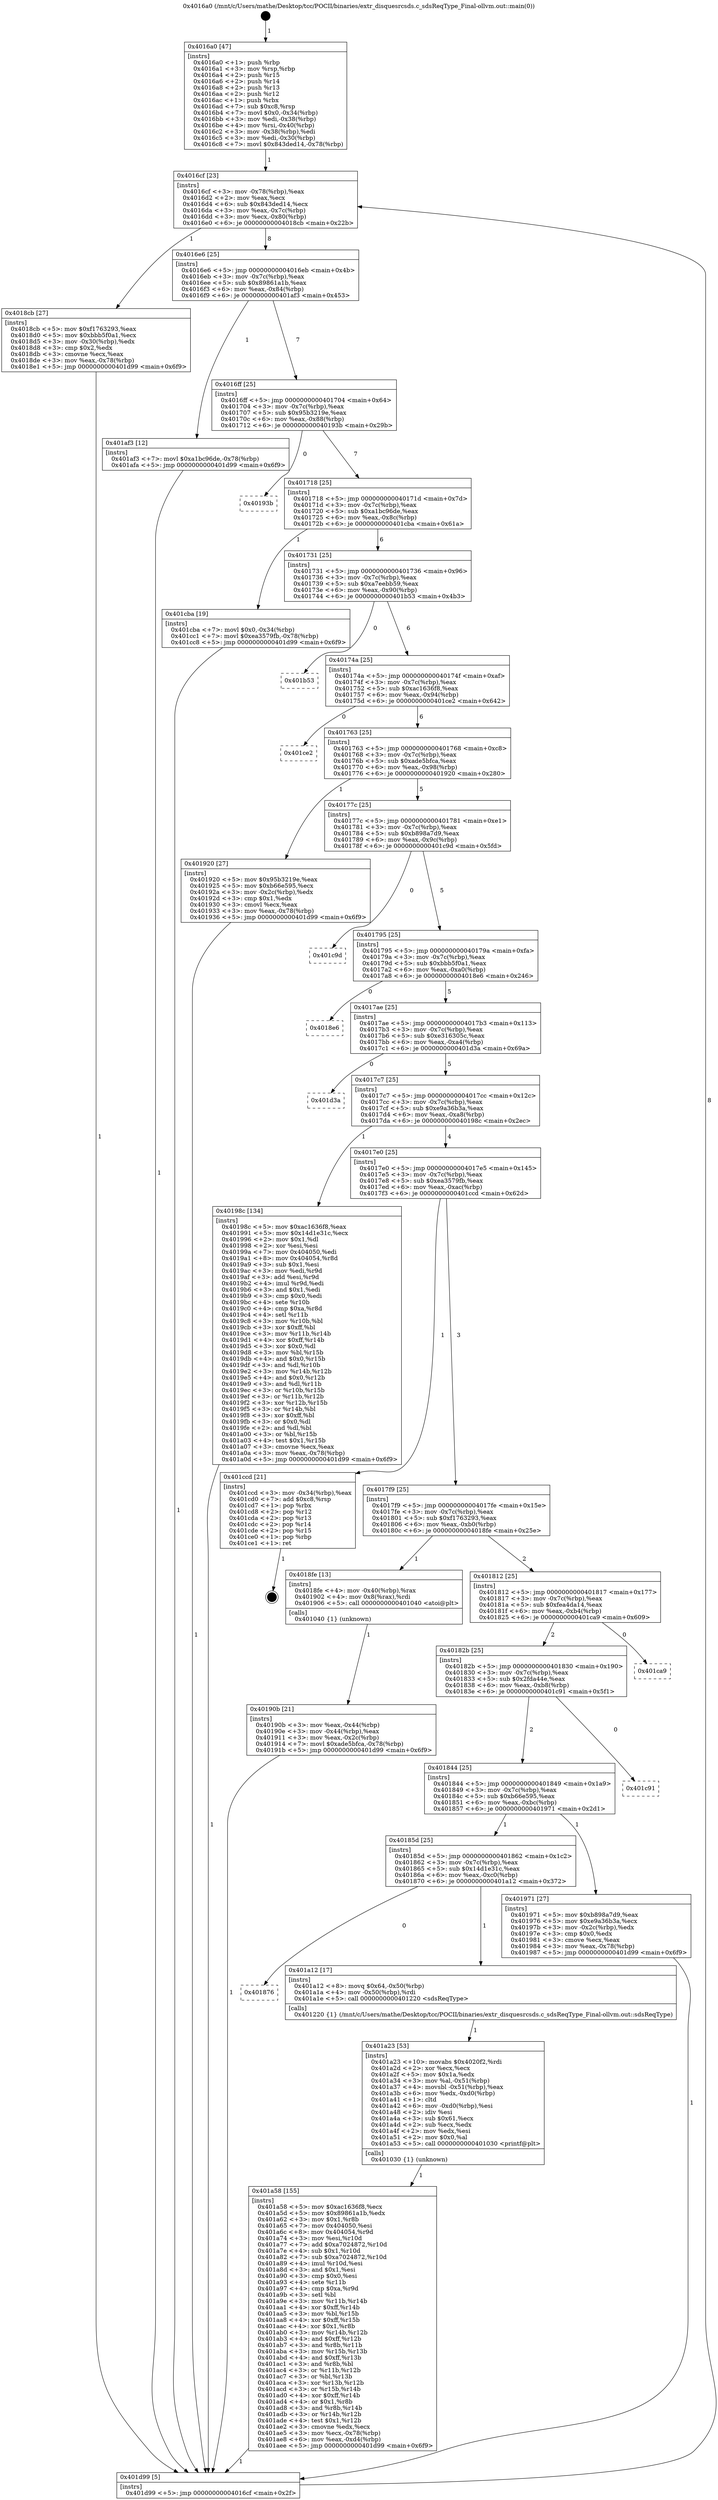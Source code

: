 digraph "0x4016a0" {
  label = "0x4016a0 (/mnt/c/Users/mathe/Desktop/tcc/POCII/binaries/extr_disquesrcsds.c_sdsReqType_Final-ollvm.out::main(0))"
  labelloc = "t"
  node[shape=record]

  Entry [label="",width=0.3,height=0.3,shape=circle,fillcolor=black,style=filled]
  "0x4016cf" [label="{
     0x4016cf [23]\l
     | [instrs]\l
     &nbsp;&nbsp;0x4016cf \<+3\>: mov -0x78(%rbp),%eax\l
     &nbsp;&nbsp;0x4016d2 \<+2\>: mov %eax,%ecx\l
     &nbsp;&nbsp;0x4016d4 \<+6\>: sub $0x843ded14,%ecx\l
     &nbsp;&nbsp;0x4016da \<+3\>: mov %eax,-0x7c(%rbp)\l
     &nbsp;&nbsp;0x4016dd \<+3\>: mov %ecx,-0x80(%rbp)\l
     &nbsp;&nbsp;0x4016e0 \<+6\>: je 00000000004018cb \<main+0x22b\>\l
  }"]
  "0x4018cb" [label="{
     0x4018cb [27]\l
     | [instrs]\l
     &nbsp;&nbsp;0x4018cb \<+5\>: mov $0xf1763293,%eax\l
     &nbsp;&nbsp;0x4018d0 \<+5\>: mov $0xbbb5f0a1,%ecx\l
     &nbsp;&nbsp;0x4018d5 \<+3\>: mov -0x30(%rbp),%edx\l
     &nbsp;&nbsp;0x4018d8 \<+3\>: cmp $0x2,%edx\l
     &nbsp;&nbsp;0x4018db \<+3\>: cmovne %ecx,%eax\l
     &nbsp;&nbsp;0x4018de \<+3\>: mov %eax,-0x78(%rbp)\l
     &nbsp;&nbsp;0x4018e1 \<+5\>: jmp 0000000000401d99 \<main+0x6f9\>\l
  }"]
  "0x4016e6" [label="{
     0x4016e6 [25]\l
     | [instrs]\l
     &nbsp;&nbsp;0x4016e6 \<+5\>: jmp 00000000004016eb \<main+0x4b\>\l
     &nbsp;&nbsp;0x4016eb \<+3\>: mov -0x7c(%rbp),%eax\l
     &nbsp;&nbsp;0x4016ee \<+5\>: sub $0x89861a1b,%eax\l
     &nbsp;&nbsp;0x4016f3 \<+6\>: mov %eax,-0x84(%rbp)\l
     &nbsp;&nbsp;0x4016f9 \<+6\>: je 0000000000401af3 \<main+0x453\>\l
  }"]
  "0x401d99" [label="{
     0x401d99 [5]\l
     | [instrs]\l
     &nbsp;&nbsp;0x401d99 \<+5\>: jmp 00000000004016cf \<main+0x2f\>\l
  }"]
  "0x4016a0" [label="{
     0x4016a0 [47]\l
     | [instrs]\l
     &nbsp;&nbsp;0x4016a0 \<+1\>: push %rbp\l
     &nbsp;&nbsp;0x4016a1 \<+3\>: mov %rsp,%rbp\l
     &nbsp;&nbsp;0x4016a4 \<+2\>: push %r15\l
     &nbsp;&nbsp;0x4016a6 \<+2\>: push %r14\l
     &nbsp;&nbsp;0x4016a8 \<+2\>: push %r13\l
     &nbsp;&nbsp;0x4016aa \<+2\>: push %r12\l
     &nbsp;&nbsp;0x4016ac \<+1\>: push %rbx\l
     &nbsp;&nbsp;0x4016ad \<+7\>: sub $0xc8,%rsp\l
     &nbsp;&nbsp;0x4016b4 \<+7\>: movl $0x0,-0x34(%rbp)\l
     &nbsp;&nbsp;0x4016bb \<+3\>: mov %edi,-0x38(%rbp)\l
     &nbsp;&nbsp;0x4016be \<+4\>: mov %rsi,-0x40(%rbp)\l
     &nbsp;&nbsp;0x4016c2 \<+3\>: mov -0x38(%rbp),%edi\l
     &nbsp;&nbsp;0x4016c5 \<+3\>: mov %edi,-0x30(%rbp)\l
     &nbsp;&nbsp;0x4016c8 \<+7\>: movl $0x843ded14,-0x78(%rbp)\l
  }"]
  Exit [label="",width=0.3,height=0.3,shape=circle,fillcolor=black,style=filled,peripheries=2]
  "0x401af3" [label="{
     0x401af3 [12]\l
     | [instrs]\l
     &nbsp;&nbsp;0x401af3 \<+7\>: movl $0xa1bc96de,-0x78(%rbp)\l
     &nbsp;&nbsp;0x401afa \<+5\>: jmp 0000000000401d99 \<main+0x6f9\>\l
  }"]
  "0x4016ff" [label="{
     0x4016ff [25]\l
     | [instrs]\l
     &nbsp;&nbsp;0x4016ff \<+5\>: jmp 0000000000401704 \<main+0x64\>\l
     &nbsp;&nbsp;0x401704 \<+3\>: mov -0x7c(%rbp),%eax\l
     &nbsp;&nbsp;0x401707 \<+5\>: sub $0x95b3219e,%eax\l
     &nbsp;&nbsp;0x40170c \<+6\>: mov %eax,-0x88(%rbp)\l
     &nbsp;&nbsp;0x401712 \<+6\>: je 000000000040193b \<main+0x29b\>\l
  }"]
  "0x401a58" [label="{
     0x401a58 [155]\l
     | [instrs]\l
     &nbsp;&nbsp;0x401a58 \<+5\>: mov $0xac1636f8,%ecx\l
     &nbsp;&nbsp;0x401a5d \<+5\>: mov $0x89861a1b,%edx\l
     &nbsp;&nbsp;0x401a62 \<+3\>: mov $0x1,%r8b\l
     &nbsp;&nbsp;0x401a65 \<+7\>: mov 0x404050,%esi\l
     &nbsp;&nbsp;0x401a6c \<+8\>: mov 0x404054,%r9d\l
     &nbsp;&nbsp;0x401a74 \<+3\>: mov %esi,%r10d\l
     &nbsp;&nbsp;0x401a77 \<+7\>: add $0xa7024872,%r10d\l
     &nbsp;&nbsp;0x401a7e \<+4\>: sub $0x1,%r10d\l
     &nbsp;&nbsp;0x401a82 \<+7\>: sub $0xa7024872,%r10d\l
     &nbsp;&nbsp;0x401a89 \<+4\>: imul %r10d,%esi\l
     &nbsp;&nbsp;0x401a8d \<+3\>: and $0x1,%esi\l
     &nbsp;&nbsp;0x401a90 \<+3\>: cmp $0x0,%esi\l
     &nbsp;&nbsp;0x401a93 \<+4\>: sete %r11b\l
     &nbsp;&nbsp;0x401a97 \<+4\>: cmp $0xa,%r9d\l
     &nbsp;&nbsp;0x401a9b \<+3\>: setl %bl\l
     &nbsp;&nbsp;0x401a9e \<+3\>: mov %r11b,%r14b\l
     &nbsp;&nbsp;0x401aa1 \<+4\>: xor $0xff,%r14b\l
     &nbsp;&nbsp;0x401aa5 \<+3\>: mov %bl,%r15b\l
     &nbsp;&nbsp;0x401aa8 \<+4\>: xor $0xff,%r15b\l
     &nbsp;&nbsp;0x401aac \<+4\>: xor $0x1,%r8b\l
     &nbsp;&nbsp;0x401ab0 \<+3\>: mov %r14b,%r12b\l
     &nbsp;&nbsp;0x401ab3 \<+4\>: and $0xff,%r12b\l
     &nbsp;&nbsp;0x401ab7 \<+3\>: and %r8b,%r11b\l
     &nbsp;&nbsp;0x401aba \<+3\>: mov %r15b,%r13b\l
     &nbsp;&nbsp;0x401abd \<+4\>: and $0xff,%r13b\l
     &nbsp;&nbsp;0x401ac1 \<+3\>: and %r8b,%bl\l
     &nbsp;&nbsp;0x401ac4 \<+3\>: or %r11b,%r12b\l
     &nbsp;&nbsp;0x401ac7 \<+3\>: or %bl,%r13b\l
     &nbsp;&nbsp;0x401aca \<+3\>: xor %r13b,%r12b\l
     &nbsp;&nbsp;0x401acd \<+3\>: or %r15b,%r14b\l
     &nbsp;&nbsp;0x401ad0 \<+4\>: xor $0xff,%r14b\l
     &nbsp;&nbsp;0x401ad4 \<+4\>: or $0x1,%r8b\l
     &nbsp;&nbsp;0x401ad8 \<+3\>: and %r8b,%r14b\l
     &nbsp;&nbsp;0x401adb \<+3\>: or %r14b,%r12b\l
     &nbsp;&nbsp;0x401ade \<+4\>: test $0x1,%r12b\l
     &nbsp;&nbsp;0x401ae2 \<+3\>: cmovne %edx,%ecx\l
     &nbsp;&nbsp;0x401ae5 \<+3\>: mov %ecx,-0x78(%rbp)\l
     &nbsp;&nbsp;0x401ae8 \<+6\>: mov %eax,-0xd4(%rbp)\l
     &nbsp;&nbsp;0x401aee \<+5\>: jmp 0000000000401d99 \<main+0x6f9\>\l
  }"]
  "0x40193b" [label="{
     0x40193b\l
  }", style=dashed]
  "0x401718" [label="{
     0x401718 [25]\l
     | [instrs]\l
     &nbsp;&nbsp;0x401718 \<+5\>: jmp 000000000040171d \<main+0x7d\>\l
     &nbsp;&nbsp;0x40171d \<+3\>: mov -0x7c(%rbp),%eax\l
     &nbsp;&nbsp;0x401720 \<+5\>: sub $0xa1bc96de,%eax\l
     &nbsp;&nbsp;0x401725 \<+6\>: mov %eax,-0x8c(%rbp)\l
     &nbsp;&nbsp;0x40172b \<+6\>: je 0000000000401cba \<main+0x61a\>\l
  }"]
  "0x401a23" [label="{
     0x401a23 [53]\l
     | [instrs]\l
     &nbsp;&nbsp;0x401a23 \<+10\>: movabs $0x4020f2,%rdi\l
     &nbsp;&nbsp;0x401a2d \<+2\>: xor %ecx,%ecx\l
     &nbsp;&nbsp;0x401a2f \<+5\>: mov $0x1a,%edx\l
     &nbsp;&nbsp;0x401a34 \<+3\>: mov %al,-0x51(%rbp)\l
     &nbsp;&nbsp;0x401a37 \<+4\>: movsbl -0x51(%rbp),%eax\l
     &nbsp;&nbsp;0x401a3b \<+6\>: mov %edx,-0xd0(%rbp)\l
     &nbsp;&nbsp;0x401a41 \<+1\>: cltd\l
     &nbsp;&nbsp;0x401a42 \<+6\>: mov -0xd0(%rbp),%esi\l
     &nbsp;&nbsp;0x401a48 \<+2\>: idiv %esi\l
     &nbsp;&nbsp;0x401a4a \<+3\>: sub $0x61,%ecx\l
     &nbsp;&nbsp;0x401a4d \<+2\>: sub %ecx,%edx\l
     &nbsp;&nbsp;0x401a4f \<+2\>: mov %edx,%esi\l
     &nbsp;&nbsp;0x401a51 \<+2\>: mov $0x0,%al\l
     &nbsp;&nbsp;0x401a53 \<+5\>: call 0000000000401030 \<printf@plt\>\l
     | [calls]\l
     &nbsp;&nbsp;0x401030 \{1\} (unknown)\l
  }"]
  "0x401cba" [label="{
     0x401cba [19]\l
     | [instrs]\l
     &nbsp;&nbsp;0x401cba \<+7\>: movl $0x0,-0x34(%rbp)\l
     &nbsp;&nbsp;0x401cc1 \<+7\>: movl $0xea3579fb,-0x78(%rbp)\l
     &nbsp;&nbsp;0x401cc8 \<+5\>: jmp 0000000000401d99 \<main+0x6f9\>\l
  }"]
  "0x401731" [label="{
     0x401731 [25]\l
     | [instrs]\l
     &nbsp;&nbsp;0x401731 \<+5\>: jmp 0000000000401736 \<main+0x96\>\l
     &nbsp;&nbsp;0x401736 \<+3\>: mov -0x7c(%rbp),%eax\l
     &nbsp;&nbsp;0x401739 \<+5\>: sub $0xa7eebb59,%eax\l
     &nbsp;&nbsp;0x40173e \<+6\>: mov %eax,-0x90(%rbp)\l
     &nbsp;&nbsp;0x401744 \<+6\>: je 0000000000401b53 \<main+0x4b3\>\l
  }"]
  "0x401876" [label="{
     0x401876\l
  }", style=dashed]
  "0x401b53" [label="{
     0x401b53\l
  }", style=dashed]
  "0x40174a" [label="{
     0x40174a [25]\l
     | [instrs]\l
     &nbsp;&nbsp;0x40174a \<+5\>: jmp 000000000040174f \<main+0xaf\>\l
     &nbsp;&nbsp;0x40174f \<+3\>: mov -0x7c(%rbp),%eax\l
     &nbsp;&nbsp;0x401752 \<+5\>: sub $0xac1636f8,%eax\l
     &nbsp;&nbsp;0x401757 \<+6\>: mov %eax,-0x94(%rbp)\l
     &nbsp;&nbsp;0x40175d \<+6\>: je 0000000000401ce2 \<main+0x642\>\l
  }"]
  "0x401a12" [label="{
     0x401a12 [17]\l
     | [instrs]\l
     &nbsp;&nbsp;0x401a12 \<+8\>: movq $0x64,-0x50(%rbp)\l
     &nbsp;&nbsp;0x401a1a \<+4\>: mov -0x50(%rbp),%rdi\l
     &nbsp;&nbsp;0x401a1e \<+5\>: call 0000000000401220 \<sdsReqType\>\l
     | [calls]\l
     &nbsp;&nbsp;0x401220 \{1\} (/mnt/c/Users/mathe/Desktop/tcc/POCII/binaries/extr_disquesrcsds.c_sdsReqType_Final-ollvm.out::sdsReqType)\l
  }"]
  "0x401ce2" [label="{
     0x401ce2\l
  }", style=dashed]
  "0x401763" [label="{
     0x401763 [25]\l
     | [instrs]\l
     &nbsp;&nbsp;0x401763 \<+5\>: jmp 0000000000401768 \<main+0xc8\>\l
     &nbsp;&nbsp;0x401768 \<+3\>: mov -0x7c(%rbp),%eax\l
     &nbsp;&nbsp;0x40176b \<+5\>: sub $0xade5bfca,%eax\l
     &nbsp;&nbsp;0x401770 \<+6\>: mov %eax,-0x98(%rbp)\l
     &nbsp;&nbsp;0x401776 \<+6\>: je 0000000000401920 \<main+0x280\>\l
  }"]
  "0x40185d" [label="{
     0x40185d [25]\l
     | [instrs]\l
     &nbsp;&nbsp;0x40185d \<+5\>: jmp 0000000000401862 \<main+0x1c2\>\l
     &nbsp;&nbsp;0x401862 \<+3\>: mov -0x7c(%rbp),%eax\l
     &nbsp;&nbsp;0x401865 \<+5\>: sub $0x14d1e31c,%eax\l
     &nbsp;&nbsp;0x40186a \<+6\>: mov %eax,-0xc0(%rbp)\l
     &nbsp;&nbsp;0x401870 \<+6\>: je 0000000000401a12 \<main+0x372\>\l
  }"]
  "0x401920" [label="{
     0x401920 [27]\l
     | [instrs]\l
     &nbsp;&nbsp;0x401920 \<+5\>: mov $0x95b3219e,%eax\l
     &nbsp;&nbsp;0x401925 \<+5\>: mov $0xb66e595,%ecx\l
     &nbsp;&nbsp;0x40192a \<+3\>: mov -0x2c(%rbp),%edx\l
     &nbsp;&nbsp;0x40192d \<+3\>: cmp $0x1,%edx\l
     &nbsp;&nbsp;0x401930 \<+3\>: cmovl %ecx,%eax\l
     &nbsp;&nbsp;0x401933 \<+3\>: mov %eax,-0x78(%rbp)\l
     &nbsp;&nbsp;0x401936 \<+5\>: jmp 0000000000401d99 \<main+0x6f9\>\l
  }"]
  "0x40177c" [label="{
     0x40177c [25]\l
     | [instrs]\l
     &nbsp;&nbsp;0x40177c \<+5\>: jmp 0000000000401781 \<main+0xe1\>\l
     &nbsp;&nbsp;0x401781 \<+3\>: mov -0x7c(%rbp),%eax\l
     &nbsp;&nbsp;0x401784 \<+5\>: sub $0xb898a7d9,%eax\l
     &nbsp;&nbsp;0x401789 \<+6\>: mov %eax,-0x9c(%rbp)\l
     &nbsp;&nbsp;0x40178f \<+6\>: je 0000000000401c9d \<main+0x5fd\>\l
  }"]
  "0x401971" [label="{
     0x401971 [27]\l
     | [instrs]\l
     &nbsp;&nbsp;0x401971 \<+5\>: mov $0xb898a7d9,%eax\l
     &nbsp;&nbsp;0x401976 \<+5\>: mov $0xe9a36b3a,%ecx\l
     &nbsp;&nbsp;0x40197b \<+3\>: mov -0x2c(%rbp),%edx\l
     &nbsp;&nbsp;0x40197e \<+3\>: cmp $0x0,%edx\l
     &nbsp;&nbsp;0x401981 \<+3\>: cmove %ecx,%eax\l
     &nbsp;&nbsp;0x401984 \<+3\>: mov %eax,-0x78(%rbp)\l
     &nbsp;&nbsp;0x401987 \<+5\>: jmp 0000000000401d99 \<main+0x6f9\>\l
  }"]
  "0x401c9d" [label="{
     0x401c9d\l
  }", style=dashed]
  "0x401795" [label="{
     0x401795 [25]\l
     | [instrs]\l
     &nbsp;&nbsp;0x401795 \<+5\>: jmp 000000000040179a \<main+0xfa\>\l
     &nbsp;&nbsp;0x40179a \<+3\>: mov -0x7c(%rbp),%eax\l
     &nbsp;&nbsp;0x40179d \<+5\>: sub $0xbbb5f0a1,%eax\l
     &nbsp;&nbsp;0x4017a2 \<+6\>: mov %eax,-0xa0(%rbp)\l
     &nbsp;&nbsp;0x4017a8 \<+6\>: je 00000000004018e6 \<main+0x246\>\l
  }"]
  "0x401844" [label="{
     0x401844 [25]\l
     | [instrs]\l
     &nbsp;&nbsp;0x401844 \<+5\>: jmp 0000000000401849 \<main+0x1a9\>\l
     &nbsp;&nbsp;0x401849 \<+3\>: mov -0x7c(%rbp),%eax\l
     &nbsp;&nbsp;0x40184c \<+5\>: sub $0xb66e595,%eax\l
     &nbsp;&nbsp;0x401851 \<+6\>: mov %eax,-0xbc(%rbp)\l
     &nbsp;&nbsp;0x401857 \<+6\>: je 0000000000401971 \<main+0x2d1\>\l
  }"]
  "0x4018e6" [label="{
     0x4018e6\l
  }", style=dashed]
  "0x4017ae" [label="{
     0x4017ae [25]\l
     | [instrs]\l
     &nbsp;&nbsp;0x4017ae \<+5\>: jmp 00000000004017b3 \<main+0x113\>\l
     &nbsp;&nbsp;0x4017b3 \<+3\>: mov -0x7c(%rbp),%eax\l
     &nbsp;&nbsp;0x4017b6 \<+5\>: sub $0xe316305c,%eax\l
     &nbsp;&nbsp;0x4017bb \<+6\>: mov %eax,-0xa4(%rbp)\l
     &nbsp;&nbsp;0x4017c1 \<+6\>: je 0000000000401d3a \<main+0x69a\>\l
  }"]
  "0x401c91" [label="{
     0x401c91\l
  }", style=dashed]
  "0x401d3a" [label="{
     0x401d3a\l
  }", style=dashed]
  "0x4017c7" [label="{
     0x4017c7 [25]\l
     | [instrs]\l
     &nbsp;&nbsp;0x4017c7 \<+5\>: jmp 00000000004017cc \<main+0x12c\>\l
     &nbsp;&nbsp;0x4017cc \<+3\>: mov -0x7c(%rbp),%eax\l
     &nbsp;&nbsp;0x4017cf \<+5\>: sub $0xe9a36b3a,%eax\l
     &nbsp;&nbsp;0x4017d4 \<+6\>: mov %eax,-0xa8(%rbp)\l
     &nbsp;&nbsp;0x4017da \<+6\>: je 000000000040198c \<main+0x2ec\>\l
  }"]
  "0x40182b" [label="{
     0x40182b [25]\l
     | [instrs]\l
     &nbsp;&nbsp;0x40182b \<+5\>: jmp 0000000000401830 \<main+0x190\>\l
     &nbsp;&nbsp;0x401830 \<+3\>: mov -0x7c(%rbp),%eax\l
     &nbsp;&nbsp;0x401833 \<+5\>: sub $0x2fda44e,%eax\l
     &nbsp;&nbsp;0x401838 \<+6\>: mov %eax,-0xb8(%rbp)\l
     &nbsp;&nbsp;0x40183e \<+6\>: je 0000000000401c91 \<main+0x5f1\>\l
  }"]
  "0x40198c" [label="{
     0x40198c [134]\l
     | [instrs]\l
     &nbsp;&nbsp;0x40198c \<+5\>: mov $0xac1636f8,%eax\l
     &nbsp;&nbsp;0x401991 \<+5\>: mov $0x14d1e31c,%ecx\l
     &nbsp;&nbsp;0x401996 \<+2\>: mov $0x1,%dl\l
     &nbsp;&nbsp;0x401998 \<+2\>: xor %esi,%esi\l
     &nbsp;&nbsp;0x40199a \<+7\>: mov 0x404050,%edi\l
     &nbsp;&nbsp;0x4019a1 \<+8\>: mov 0x404054,%r8d\l
     &nbsp;&nbsp;0x4019a9 \<+3\>: sub $0x1,%esi\l
     &nbsp;&nbsp;0x4019ac \<+3\>: mov %edi,%r9d\l
     &nbsp;&nbsp;0x4019af \<+3\>: add %esi,%r9d\l
     &nbsp;&nbsp;0x4019b2 \<+4\>: imul %r9d,%edi\l
     &nbsp;&nbsp;0x4019b6 \<+3\>: and $0x1,%edi\l
     &nbsp;&nbsp;0x4019b9 \<+3\>: cmp $0x0,%edi\l
     &nbsp;&nbsp;0x4019bc \<+4\>: sete %r10b\l
     &nbsp;&nbsp;0x4019c0 \<+4\>: cmp $0xa,%r8d\l
     &nbsp;&nbsp;0x4019c4 \<+4\>: setl %r11b\l
     &nbsp;&nbsp;0x4019c8 \<+3\>: mov %r10b,%bl\l
     &nbsp;&nbsp;0x4019cb \<+3\>: xor $0xff,%bl\l
     &nbsp;&nbsp;0x4019ce \<+3\>: mov %r11b,%r14b\l
     &nbsp;&nbsp;0x4019d1 \<+4\>: xor $0xff,%r14b\l
     &nbsp;&nbsp;0x4019d5 \<+3\>: xor $0x0,%dl\l
     &nbsp;&nbsp;0x4019d8 \<+3\>: mov %bl,%r15b\l
     &nbsp;&nbsp;0x4019db \<+4\>: and $0x0,%r15b\l
     &nbsp;&nbsp;0x4019df \<+3\>: and %dl,%r10b\l
     &nbsp;&nbsp;0x4019e2 \<+3\>: mov %r14b,%r12b\l
     &nbsp;&nbsp;0x4019e5 \<+4\>: and $0x0,%r12b\l
     &nbsp;&nbsp;0x4019e9 \<+3\>: and %dl,%r11b\l
     &nbsp;&nbsp;0x4019ec \<+3\>: or %r10b,%r15b\l
     &nbsp;&nbsp;0x4019ef \<+3\>: or %r11b,%r12b\l
     &nbsp;&nbsp;0x4019f2 \<+3\>: xor %r12b,%r15b\l
     &nbsp;&nbsp;0x4019f5 \<+3\>: or %r14b,%bl\l
     &nbsp;&nbsp;0x4019f8 \<+3\>: xor $0xff,%bl\l
     &nbsp;&nbsp;0x4019fb \<+3\>: or $0x0,%dl\l
     &nbsp;&nbsp;0x4019fe \<+2\>: and %dl,%bl\l
     &nbsp;&nbsp;0x401a00 \<+3\>: or %bl,%r15b\l
     &nbsp;&nbsp;0x401a03 \<+4\>: test $0x1,%r15b\l
     &nbsp;&nbsp;0x401a07 \<+3\>: cmovne %ecx,%eax\l
     &nbsp;&nbsp;0x401a0a \<+3\>: mov %eax,-0x78(%rbp)\l
     &nbsp;&nbsp;0x401a0d \<+5\>: jmp 0000000000401d99 \<main+0x6f9\>\l
  }"]
  "0x4017e0" [label="{
     0x4017e0 [25]\l
     | [instrs]\l
     &nbsp;&nbsp;0x4017e0 \<+5\>: jmp 00000000004017e5 \<main+0x145\>\l
     &nbsp;&nbsp;0x4017e5 \<+3\>: mov -0x7c(%rbp),%eax\l
     &nbsp;&nbsp;0x4017e8 \<+5\>: sub $0xea3579fb,%eax\l
     &nbsp;&nbsp;0x4017ed \<+6\>: mov %eax,-0xac(%rbp)\l
     &nbsp;&nbsp;0x4017f3 \<+6\>: je 0000000000401ccd \<main+0x62d\>\l
  }"]
  "0x401ca9" [label="{
     0x401ca9\l
  }", style=dashed]
  "0x401ccd" [label="{
     0x401ccd [21]\l
     | [instrs]\l
     &nbsp;&nbsp;0x401ccd \<+3\>: mov -0x34(%rbp),%eax\l
     &nbsp;&nbsp;0x401cd0 \<+7\>: add $0xc8,%rsp\l
     &nbsp;&nbsp;0x401cd7 \<+1\>: pop %rbx\l
     &nbsp;&nbsp;0x401cd8 \<+2\>: pop %r12\l
     &nbsp;&nbsp;0x401cda \<+2\>: pop %r13\l
     &nbsp;&nbsp;0x401cdc \<+2\>: pop %r14\l
     &nbsp;&nbsp;0x401cde \<+2\>: pop %r15\l
     &nbsp;&nbsp;0x401ce0 \<+1\>: pop %rbp\l
     &nbsp;&nbsp;0x401ce1 \<+1\>: ret\l
  }"]
  "0x4017f9" [label="{
     0x4017f9 [25]\l
     | [instrs]\l
     &nbsp;&nbsp;0x4017f9 \<+5\>: jmp 00000000004017fe \<main+0x15e\>\l
     &nbsp;&nbsp;0x4017fe \<+3\>: mov -0x7c(%rbp),%eax\l
     &nbsp;&nbsp;0x401801 \<+5\>: sub $0xf1763293,%eax\l
     &nbsp;&nbsp;0x401806 \<+6\>: mov %eax,-0xb0(%rbp)\l
     &nbsp;&nbsp;0x40180c \<+6\>: je 00000000004018fe \<main+0x25e\>\l
  }"]
  "0x40190b" [label="{
     0x40190b [21]\l
     | [instrs]\l
     &nbsp;&nbsp;0x40190b \<+3\>: mov %eax,-0x44(%rbp)\l
     &nbsp;&nbsp;0x40190e \<+3\>: mov -0x44(%rbp),%eax\l
     &nbsp;&nbsp;0x401911 \<+3\>: mov %eax,-0x2c(%rbp)\l
     &nbsp;&nbsp;0x401914 \<+7\>: movl $0xade5bfca,-0x78(%rbp)\l
     &nbsp;&nbsp;0x40191b \<+5\>: jmp 0000000000401d99 \<main+0x6f9\>\l
  }"]
  "0x4018fe" [label="{
     0x4018fe [13]\l
     | [instrs]\l
     &nbsp;&nbsp;0x4018fe \<+4\>: mov -0x40(%rbp),%rax\l
     &nbsp;&nbsp;0x401902 \<+4\>: mov 0x8(%rax),%rdi\l
     &nbsp;&nbsp;0x401906 \<+5\>: call 0000000000401040 \<atoi@plt\>\l
     | [calls]\l
     &nbsp;&nbsp;0x401040 \{1\} (unknown)\l
  }"]
  "0x401812" [label="{
     0x401812 [25]\l
     | [instrs]\l
     &nbsp;&nbsp;0x401812 \<+5\>: jmp 0000000000401817 \<main+0x177\>\l
     &nbsp;&nbsp;0x401817 \<+3\>: mov -0x7c(%rbp),%eax\l
     &nbsp;&nbsp;0x40181a \<+5\>: sub $0xfea4da14,%eax\l
     &nbsp;&nbsp;0x40181f \<+6\>: mov %eax,-0xb4(%rbp)\l
     &nbsp;&nbsp;0x401825 \<+6\>: je 0000000000401ca9 \<main+0x609\>\l
  }"]
  Entry -> "0x4016a0" [label=" 1"]
  "0x4016cf" -> "0x4018cb" [label=" 1"]
  "0x4016cf" -> "0x4016e6" [label=" 8"]
  "0x4018cb" -> "0x401d99" [label=" 1"]
  "0x4016a0" -> "0x4016cf" [label=" 1"]
  "0x401d99" -> "0x4016cf" [label=" 8"]
  "0x401ccd" -> Exit [label=" 1"]
  "0x4016e6" -> "0x401af3" [label=" 1"]
  "0x4016e6" -> "0x4016ff" [label=" 7"]
  "0x401cba" -> "0x401d99" [label=" 1"]
  "0x4016ff" -> "0x40193b" [label=" 0"]
  "0x4016ff" -> "0x401718" [label=" 7"]
  "0x401af3" -> "0x401d99" [label=" 1"]
  "0x401718" -> "0x401cba" [label=" 1"]
  "0x401718" -> "0x401731" [label=" 6"]
  "0x401a58" -> "0x401d99" [label=" 1"]
  "0x401731" -> "0x401b53" [label=" 0"]
  "0x401731" -> "0x40174a" [label=" 6"]
  "0x401a23" -> "0x401a58" [label=" 1"]
  "0x40174a" -> "0x401ce2" [label=" 0"]
  "0x40174a" -> "0x401763" [label=" 6"]
  "0x401a12" -> "0x401a23" [label=" 1"]
  "0x401763" -> "0x401920" [label=" 1"]
  "0x401763" -> "0x40177c" [label=" 5"]
  "0x40185d" -> "0x401a12" [label=" 1"]
  "0x40177c" -> "0x401c9d" [label=" 0"]
  "0x40177c" -> "0x401795" [label=" 5"]
  "0x40185d" -> "0x401876" [label=" 0"]
  "0x401795" -> "0x4018e6" [label=" 0"]
  "0x401795" -> "0x4017ae" [label=" 5"]
  "0x401971" -> "0x401d99" [label=" 1"]
  "0x4017ae" -> "0x401d3a" [label=" 0"]
  "0x4017ae" -> "0x4017c7" [label=" 5"]
  "0x401844" -> "0x40185d" [label=" 1"]
  "0x4017c7" -> "0x40198c" [label=" 1"]
  "0x4017c7" -> "0x4017e0" [label=" 4"]
  "0x40198c" -> "0x401d99" [label=" 1"]
  "0x4017e0" -> "0x401ccd" [label=" 1"]
  "0x4017e0" -> "0x4017f9" [label=" 3"]
  "0x40182b" -> "0x401844" [label=" 2"]
  "0x4017f9" -> "0x4018fe" [label=" 1"]
  "0x4017f9" -> "0x401812" [label=" 2"]
  "0x4018fe" -> "0x40190b" [label=" 1"]
  "0x40190b" -> "0x401d99" [label=" 1"]
  "0x401920" -> "0x401d99" [label=" 1"]
  "0x40182b" -> "0x401c91" [label=" 0"]
  "0x401812" -> "0x401ca9" [label=" 0"]
  "0x401812" -> "0x40182b" [label=" 2"]
  "0x401844" -> "0x401971" [label=" 1"]
}
